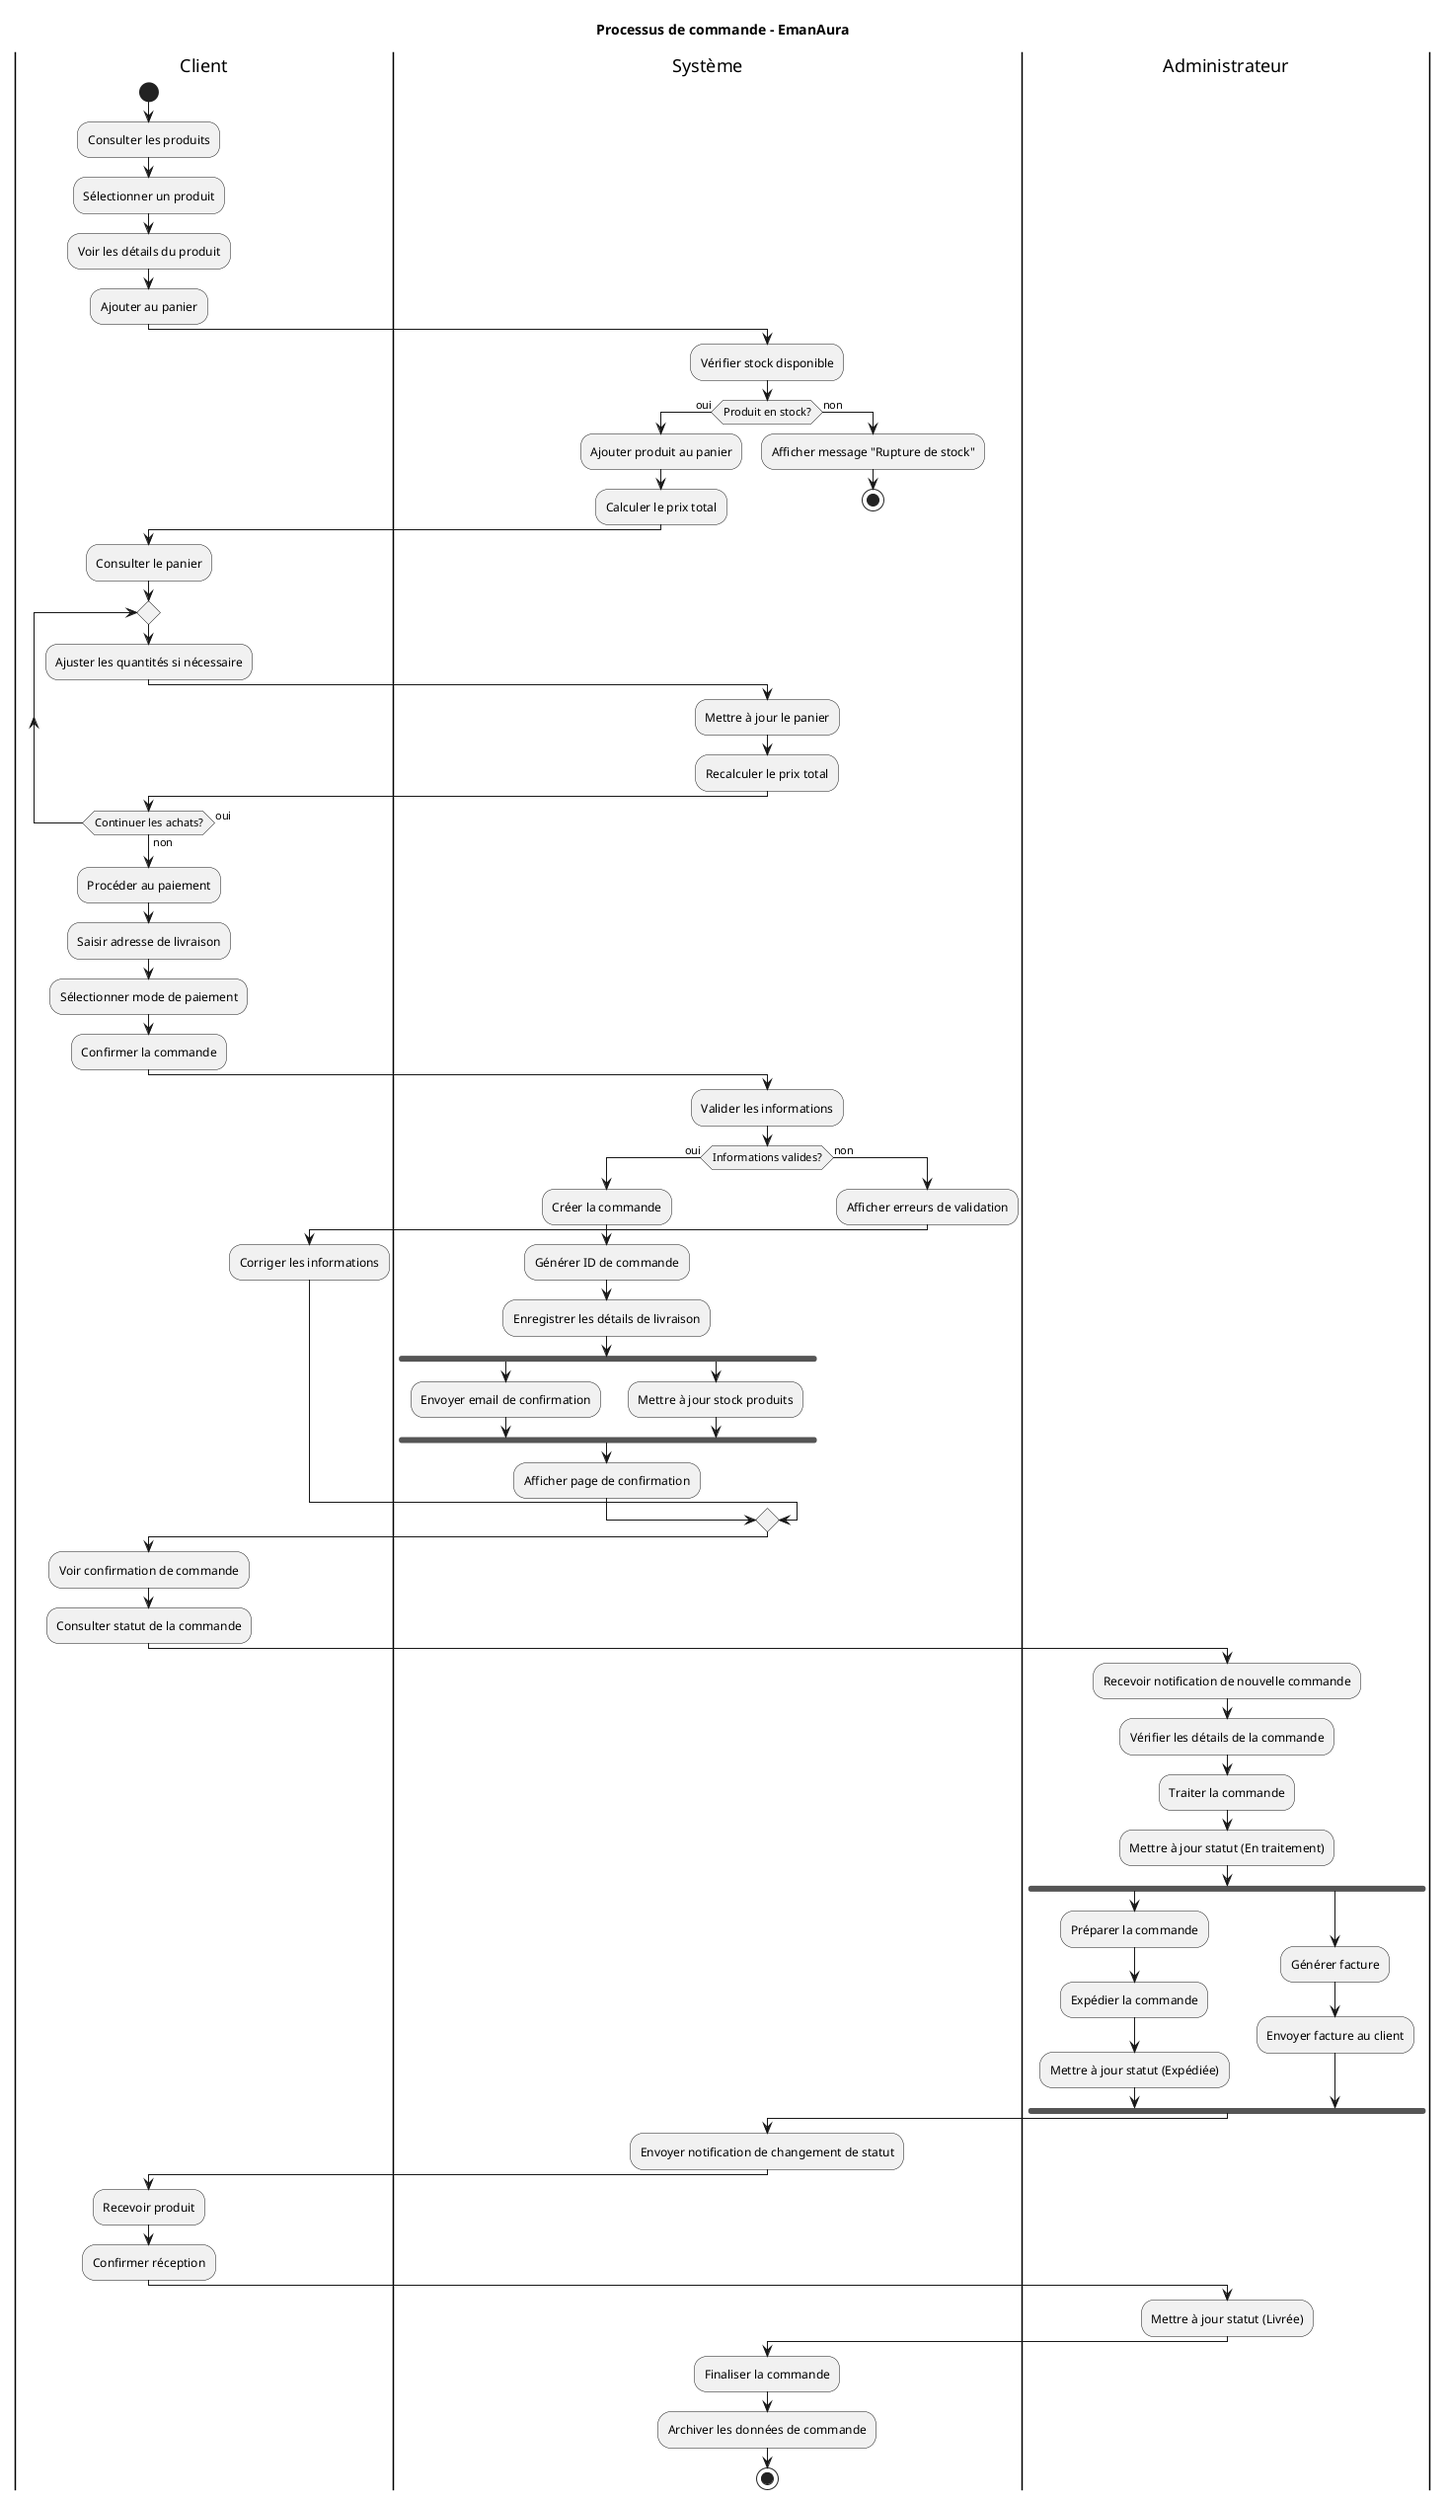 @startuml EmanauraActivityDiagram

title Processus de commande - EmanAura

|Client|
start
:Consulter les produits;
:Sélectionner un produit;
:Voir les détails du produit;
:Ajouter au panier;

|Système|
:Vérifier stock disponible;
if (Produit en stock?) then (oui)
  :Ajouter produit au panier;
  :Calculer le prix total;
else (non)
  :Afficher message "Rupture de stock";
  stop
endif

|Client|
:Consulter le panier;
repeat
  :Ajuster les quantités si nécessaire;
  |Système|
  :Mettre à jour le panier;
  :Recalculer le prix total;
  |Client|
repeat while (Continuer les achats?) is (oui) not (non)

:Procéder au paiement;
:Saisir adresse de livraison;
:Sélectionner mode de paiement;
:Confirmer la commande;

|Système|
:Valider les informations;
if (Informations valides?) then (oui)
  :Créer la commande;
  :Générer ID de commande;
  :Enregistrer les détails de livraison;

  fork
    :Envoyer email de confirmation;
  fork again
    :Mettre à jour stock produits;
  end fork

  :Afficher page de confirmation;
else (non)
  :Afficher erreurs de validation;
  |Client|
  :Corriger les informations;
  |Système|
endif

|Client|
:Voir confirmation de commande;
:Consulter statut de la commande;

|Administrateur|
:Recevoir notification de nouvelle commande;
:Vérifier les détails de la commande;
:Traiter la commande;
:Mettre à jour statut (En traitement);

fork
  :Préparer la commande;
  :Expédier la commande;
  :Mettre à jour statut (Expédiée);
fork again
  :Générer facture;
  :Envoyer facture au client;
end fork

|Système|
:Envoyer notification de changement de statut;

|Client|
:Recevoir produit;
:Confirmer réception;

|Administrateur|
:Mettre à jour statut (Livrée);

|Système|
:Finaliser la commande;
:Archiver les données de commande;

stop

@enduml